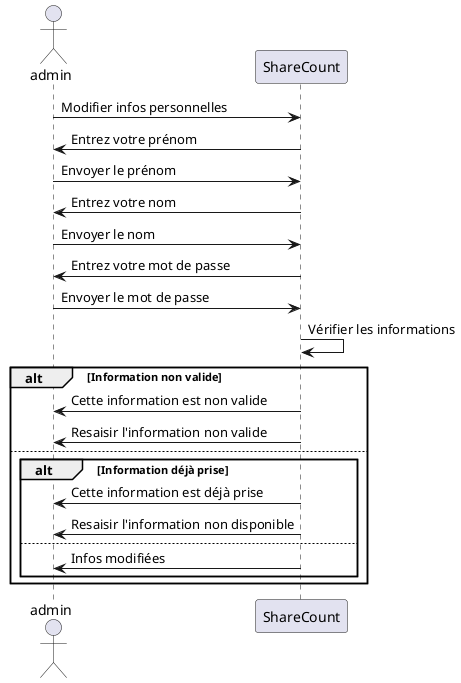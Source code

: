 @startuml  Créer compte personnel

actor admin as a
participant ShareCount as sc

a -> sc : Modifier infos personnelles
sc -> a : Entrez votre prénom
a -> sc : Envoyer le prénom
sc -> a : Entrez votre nom
a -> sc : Envoyer le nom
sc -> a : Entrez votre mot de passe
a -> sc : Envoyer le mot de passe
sc -> sc : Vérifier les informations

alt Information non valide
sc -> a : Cette information est non valide
sc -> a : Resaisir l'information non valide
else

alt Information déjà prise
sc -> a : Cette information est déjà prise
sc -> a : Resaisir l'information non disponible
else

sc -> a : Infos modifiées

end

end

@enduml